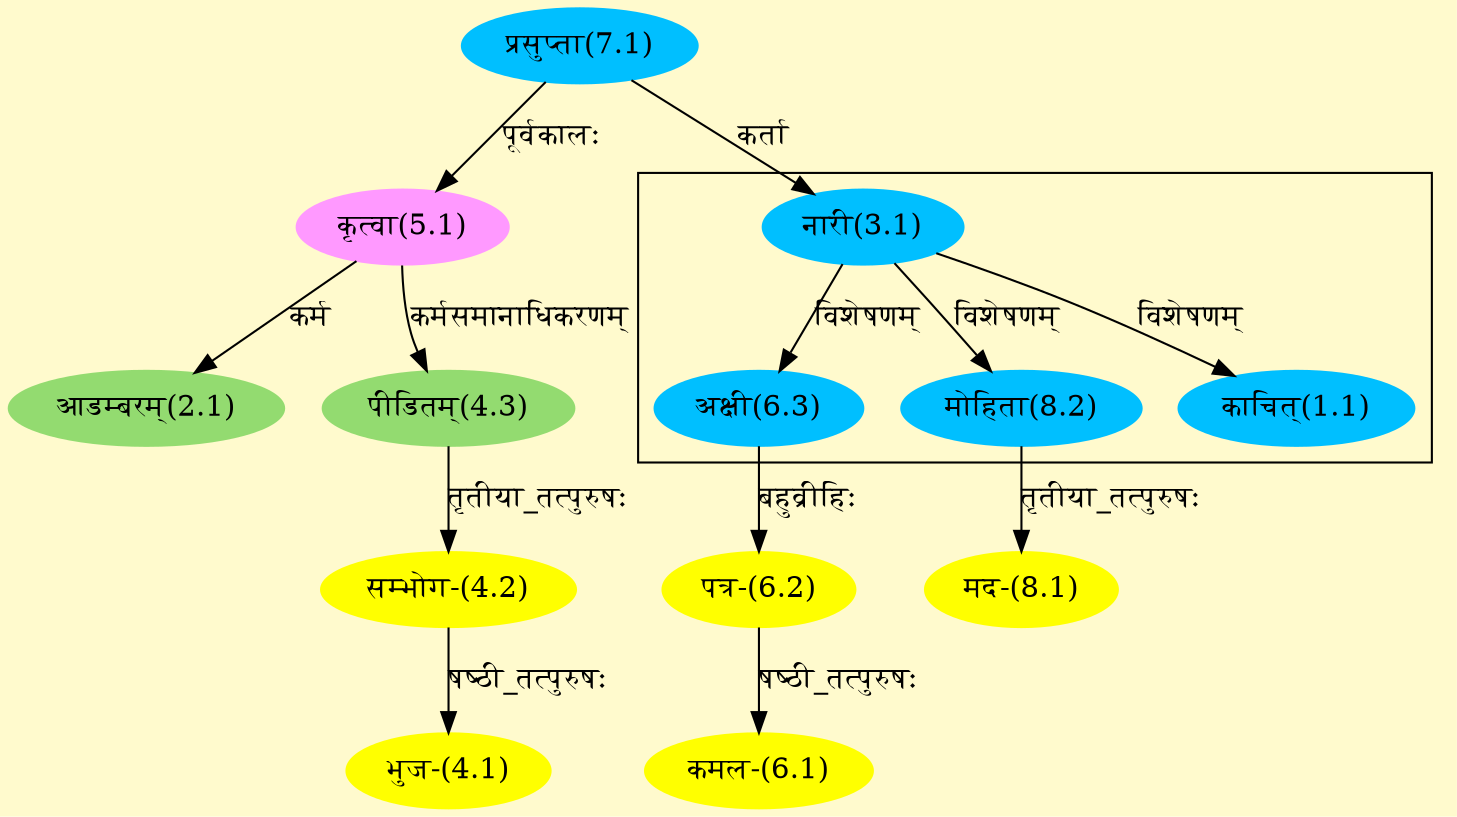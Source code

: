 digraph G{
rankdir=BT;
 compound=true;
 bgcolor="lemonchiffon1";

subgraph cluster_1{
Node1_1 [style=filled, color="#00BFFF" label = "काचित्(1.1)"]
Node3_1 [style=filled, color="#00BFFF" label = "नारी(3.1)"]
Node6_3 [style=filled, color="#00BFFF" label = "अक्षी(6.3)"]
Node8_2 [style=filled, color="#00BFFF" label = "मोहिता(8.2)"]

}
Node2_1 [style=filled, color="#93DB70" label = "आडम्बरम्(2.1)"]
Node5_1 [style=filled, color="#FF99FF" label = "कृत्वा(5.1)"]
Node3_1 [style=filled, color="#00BFFF" label = "नारी(3.1)"]
Node7_1 [style=filled, color="#00BFFF" label = "प्रसुप्ता(7.1)"]
Node4_1 [style=filled, color="#FFFF00" label = "भुज-(4.1)"]
Node4_2 [style=filled, color="#FFFF00" label = "सम्भोग-(4.2)"]
Node4_3 [style=filled, color="#93DB70" label = "पीडितम्(4.3)"]
Node6_1 [style=filled, color="#FFFF00" label = "कमल-(6.1)"]
Node6_2 [style=filled, color="#FFFF00" label = "पत्र-(6.2)"]
Node6_3 [style=filled, color="#00BFFF" label = "अक्षी(6.3)"]
Node [style=filled, color="" label = "()"]
Node8_1 [style=filled, color="#FFFF00" label = "मद-(8.1)"]
Node8_2 [style=filled, color="#00BFFF" label = "मोहिता(8.2)"]
/* Start of Relations section */

Node1_1 -> Node3_1 [  label="विशेषणम्"  dir="back" ]
Node2_1 -> Node5_1 [  label="कर्म"  dir="back" ]
Node3_1 -> Node7_1 [  label="कर्ता"  dir="back" ]
Node4_1 -> Node4_2 [  label="षष्ठी_तत्पुरुषः"  dir="back" ]
Node4_2 -> Node4_3 [  label="तृतीया_तत्पुरुषः"  dir="back" ]
Node4_3 -> Node5_1 [  label="कर्मसमानाधिकरणम्"  dir="back" ]
Node5_1 -> Node7_1 [  label="पूर्वकालः"  dir="back" ]
Node6_1 -> Node6_2 [  label="षष्ठी_तत्पुरुषः"  dir="back" ]
Node6_2 -> Node6_3 [  label="बहुव्रीहिः"  dir="back" ]
Node6_3 -> Node3_1 [  label="विशेषणम्"  dir="back" ]
Node8_1 -> Node8_2 [  label="तृतीया_तत्पुरुषः"  dir="back" ]
Node8_2 -> Node3_1 [  label="विशेषणम्"  dir="back" ]
}
